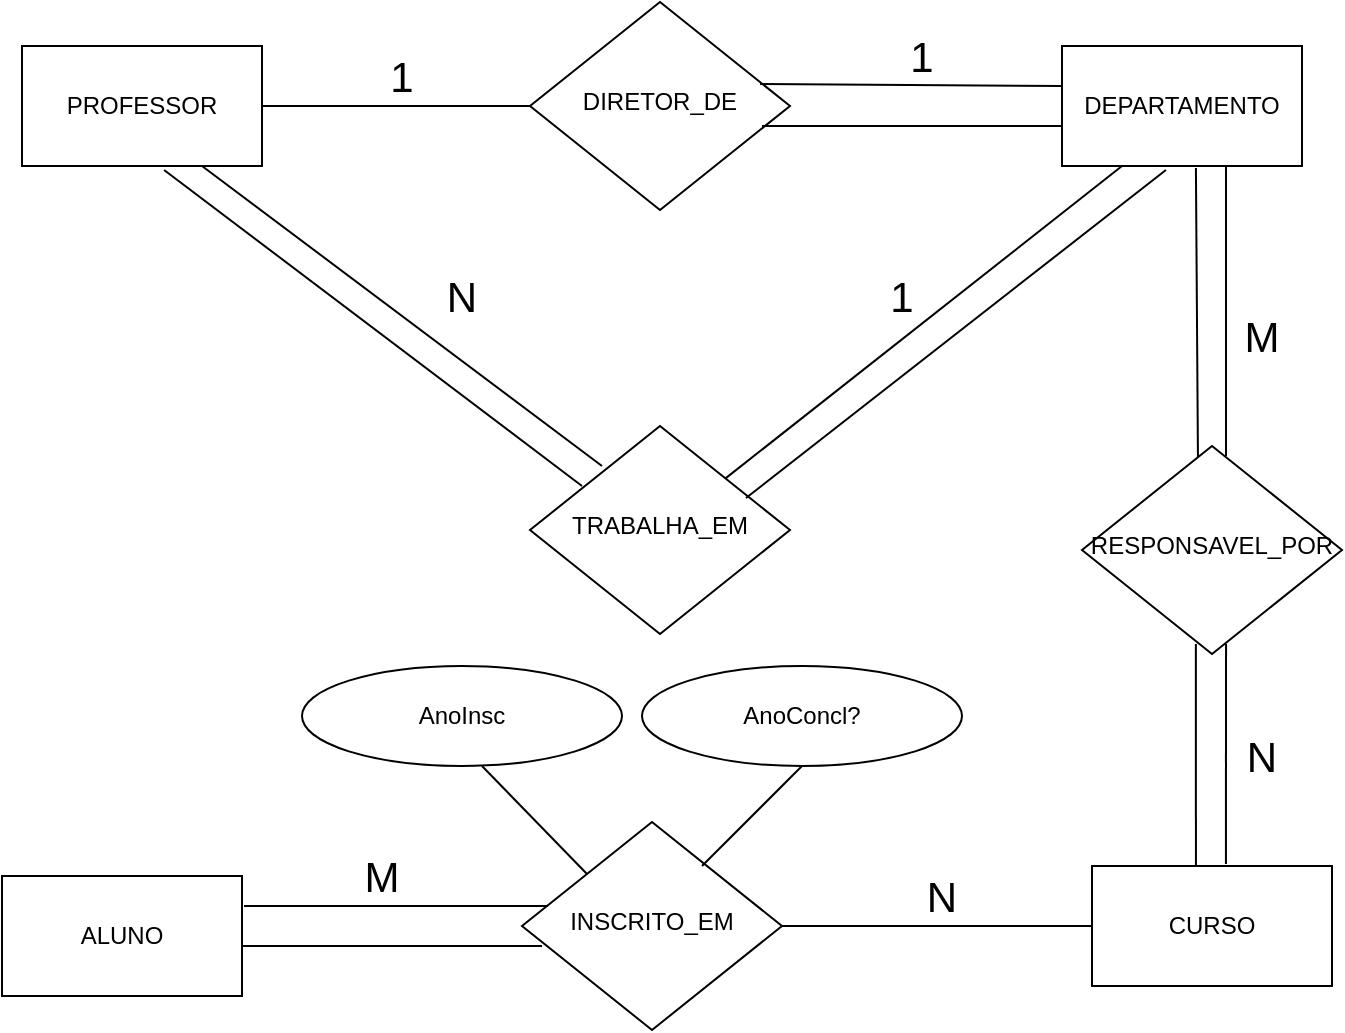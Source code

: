 <mxfile version="23.1.5" type="github">
  <diagram id="C5RBs43oDa-KdzZeNtuy" name="Page-1">
    <mxGraphModel dx="753" dy="702" grid="1" gridSize="10" guides="1" tooltips="1" connect="1" arrows="1" fold="1" page="1" pageScale="1" pageWidth="827" pageHeight="1169" math="0" shadow="0">
      <root>
        <mxCell id="WIyWlLk6GJQsqaUBKTNV-0" />
        <mxCell id="WIyWlLk6GJQsqaUBKTNV-1" parent="WIyWlLk6GJQsqaUBKTNV-0" />
        <mxCell id="WIyWlLk6GJQsqaUBKTNV-6" value="DIRETOR_DE" style="rhombus;whiteSpace=wrap;html=1;shadow=0;fontFamily=Helvetica;fontSize=12;align=center;strokeWidth=1;spacing=6;spacingTop=-4;" parent="WIyWlLk6GJQsqaUBKTNV-1" vertex="1">
          <mxGeometry x="284" y="88" width="130" height="104" as="geometry" />
        </mxCell>
        <mxCell id="Jw9CXN5vHV3eCuYHOw5m-0" value="PROFESSOR" style="rounded=0;whiteSpace=wrap;html=1;" vertex="1" parent="WIyWlLk6GJQsqaUBKTNV-1">
          <mxGeometry x="30" y="110" width="120" height="60" as="geometry" />
        </mxCell>
        <mxCell id="Jw9CXN5vHV3eCuYHOw5m-1" value="" style="endArrow=none;html=1;rounded=0;exitX=1;exitY=0.5;exitDx=0;exitDy=0;entryX=0;entryY=0.5;entryDx=0;entryDy=0;" edge="1" parent="WIyWlLk6GJQsqaUBKTNV-1" source="Jw9CXN5vHV3eCuYHOw5m-0" target="WIyWlLk6GJQsqaUBKTNV-6">
          <mxGeometry width="50" height="50" relative="1" as="geometry">
            <mxPoint x="200" y="190" as="sourcePoint" />
            <mxPoint x="250" y="140" as="targetPoint" />
          </mxGeometry>
        </mxCell>
        <mxCell id="Jw9CXN5vHV3eCuYHOw5m-2" value="" style="endArrow=none;html=1;rounded=0;exitX=0.885;exitY=0.394;exitDx=0;exitDy=0;exitPerimeter=0;" edge="1" parent="WIyWlLk6GJQsqaUBKTNV-1" source="WIyWlLk6GJQsqaUBKTNV-6">
          <mxGeometry width="50" height="50" relative="1" as="geometry">
            <mxPoint x="414" y="130" as="sourcePoint" />
            <mxPoint x="550" y="130" as="targetPoint" />
          </mxGeometry>
        </mxCell>
        <mxCell id="Jw9CXN5vHV3eCuYHOw5m-3" value="" style="endArrow=none;html=1;rounded=0;exitX=1;exitY=0.5;exitDx=0;exitDy=0;" edge="1" parent="WIyWlLk6GJQsqaUBKTNV-1">
          <mxGeometry width="50" height="50" relative="1" as="geometry">
            <mxPoint x="400" y="150" as="sourcePoint" />
            <mxPoint x="550" y="150" as="targetPoint" />
          </mxGeometry>
        </mxCell>
        <mxCell id="Jw9CXN5vHV3eCuYHOw5m-4" value="DEPARTAMENTO" style="rounded=0;whiteSpace=wrap;html=1;" vertex="1" parent="WIyWlLk6GJQsqaUBKTNV-1">
          <mxGeometry x="550" y="110" width="120" height="60" as="geometry" />
        </mxCell>
        <mxCell id="Jw9CXN5vHV3eCuYHOw5m-5" value="1" style="text;html=1;align=center;verticalAlign=middle;whiteSpace=wrap;rounded=0;fontSize=21;" vertex="1" parent="WIyWlLk6GJQsqaUBKTNV-1">
          <mxGeometry x="190" y="110" width="60" height="30" as="geometry" />
        </mxCell>
        <mxCell id="Jw9CXN5vHV3eCuYHOw5m-7" value="1" style="text;html=1;align=center;verticalAlign=middle;whiteSpace=wrap;rounded=0;fontSize=21;" vertex="1" parent="WIyWlLk6GJQsqaUBKTNV-1">
          <mxGeometry x="450" y="100" width="60" height="30" as="geometry" />
        </mxCell>
        <mxCell id="Jw9CXN5vHV3eCuYHOw5m-8" value="TRABALHA_EM" style="rhombus;whiteSpace=wrap;html=1;shadow=0;fontFamily=Helvetica;fontSize=12;align=center;strokeWidth=1;spacing=6;spacingTop=-4;" vertex="1" parent="WIyWlLk6GJQsqaUBKTNV-1">
          <mxGeometry x="284" y="300" width="130" height="104" as="geometry" />
        </mxCell>
        <mxCell id="Jw9CXN5vHV3eCuYHOw5m-9" value="" style="endArrow=none;html=1;rounded=0;entryX=0.25;entryY=1;entryDx=0;entryDy=0;" edge="1" parent="WIyWlLk6GJQsqaUBKTNV-1" source="Jw9CXN5vHV3eCuYHOw5m-8" target="Jw9CXN5vHV3eCuYHOw5m-4">
          <mxGeometry width="50" height="50" relative="1" as="geometry">
            <mxPoint x="390" y="260" as="sourcePoint" />
            <mxPoint x="541" y="261" as="targetPoint" />
          </mxGeometry>
        </mxCell>
        <mxCell id="Jw9CXN5vHV3eCuYHOw5m-10" value="" style="endArrow=none;html=1;rounded=0;entryX=0.433;entryY=1.033;entryDx=0;entryDy=0;entryPerimeter=0;" edge="1" parent="WIyWlLk6GJQsqaUBKTNV-1" target="Jw9CXN5vHV3eCuYHOw5m-4">
          <mxGeometry width="50" height="50" relative="1" as="geometry">
            <mxPoint x="392" y="336" as="sourcePoint" />
            <mxPoint x="590" y="180" as="targetPoint" />
          </mxGeometry>
        </mxCell>
        <mxCell id="Jw9CXN5vHV3eCuYHOw5m-11" value="1" style="text;html=1;align=center;verticalAlign=middle;whiteSpace=wrap;rounded=0;fontSize=21;" vertex="1" parent="WIyWlLk6GJQsqaUBKTNV-1">
          <mxGeometry x="440" y="220" width="60" height="30" as="geometry" />
        </mxCell>
        <mxCell id="Jw9CXN5vHV3eCuYHOw5m-12" value="" style="endArrow=none;html=1;rounded=0;entryX=0.75;entryY=1;entryDx=0;entryDy=0;exitX=0.277;exitY=0.192;exitDx=0;exitDy=0;exitPerimeter=0;" edge="1" parent="WIyWlLk6GJQsqaUBKTNV-1" source="Jw9CXN5vHV3eCuYHOw5m-8" target="Jw9CXN5vHV3eCuYHOw5m-0">
          <mxGeometry width="50" height="50" relative="1" as="geometry">
            <mxPoint x="110" y="313" as="sourcePoint" />
            <mxPoint x="308" y="157" as="targetPoint" />
          </mxGeometry>
        </mxCell>
        <mxCell id="Jw9CXN5vHV3eCuYHOw5m-13" value="" style="endArrow=none;html=1;rounded=0;entryX=0.592;entryY=1.033;entryDx=0;entryDy=0;exitX=0.277;exitY=0.192;exitDx=0;exitDy=0;exitPerimeter=0;entryPerimeter=0;" edge="1" parent="WIyWlLk6GJQsqaUBKTNV-1" target="Jw9CXN5vHV3eCuYHOw5m-0">
          <mxGeometry width="50" height="50" relative="1" as="geometry">
            <mxPoint x="310" y="330" as="sourcePoint" />
            <mxPoint x="110" y="180" as="targetPoint" />
          </mxGeometry>
        </mxCell>
        <mxCell id="Jw9CXN5vHV3eCuYHOw5m-14" value="N" style="text;html=1;align=center;verticalAlign=middle;whiteSpace=wrap;rounded=0;fontSize=21;" vertex="1" parent="WIyWlLk6GJQsqaUBKTNV-1">
          <mxGeometry x="220" y="220" width="60" height="30" as="geometry" />
        </mxCell>
        <mxCell id="Jw9CXN5vHV3eCuYHOw5m-15" value="" style="endArrow=none;html=1;rounded=0;entryX=0.558;entryY=1.017;entryDx=0;entryDy=0;entryPerimeter=0;exitX=0.446;exitY=0.067;exitDx=0;exitDy=0;exitPerimeter=0;" edge="1" parent="WIyWlLk6GJQsqaUBKTNV-1" source="Jw9CXN5vHV3eCuYHOw5m-16" target="Jw9CXN5vHV3eCuYHOw5m-4">
          <mxGeometry width="50" height="50" relative="1" as="geometry">
            <mxPoint x="617" y="300" as="sourcePoint" />
            <mxPoint x="650" y="192" as="targetPoint" />
          </mxGeometry>
        </mxCell>
        <mxCell id="Jw9CXN5vHV3eCuYHOw5m-16" value="RESPONSAVEL_POR" style="rhombus;whiteSpace=wrap;html=1;shadow=0;fontFamily=Helvetica;fontSize=12;align=center;strokeWidth=1;spacing=6;spacingTop=-4;" vertex="1" parent="WIyWlLk6GJQsqaUBKTNV-1">
          <mxGeometry x="560" y="310" width="130" height="104" as="geometry" />
        </mxCell>
        <mxCell id="Jw9CXN5vHV3eCuYHOw5m-17" value="" style="endArrow=none;html=1;rounded=0;entryX=0.558;entryY=1.017;entryDx=0;entryDy=0;entryPerimeter=0;exitX=0.554;exitY=0.048;exitDx=0;exitDy=0;exitPerimeter=0;" edge="1" parent="WIyWlLk6GJQsqaUBKTNV-1" source="Jw9CXN5vHV3eCuYHOw5m-16">
          <mxGeometry width="50" height="50" relative="1" as="geometry">
            <mxPoint x="630" y="315" as="sourcePoint" />
            <mxPoint x="632" y="170" as="targetPoint" />
          </mxGeometry>
        </mxCell>
        <mxCell id="Jw9CXN5vHV3eCuYHOw5m-18" value="M" style="text;html=1;align=center;verticalAlign=middle;whiteSpace=wrap;rounded=0;fontSize=21;" vertex="1" parent="WIyWlLk6GJQsqaUBKTNV-1">
          <mxGeometry x="620" y="240" width="60" height="30" as="geometry" />
        </mxCell>
        <mxCell id="Jw9CXN5vHV3eCuYHOw5m-20" value="" style="endArrow=none;html=1;rounded=0;entryX=0.554;entryY=0.952;entryDx=0;entryDy=0;entryPerimeter=0;exitX=0.558;exitY=-0.017;exitDx=0;exitDy=0;exitPerimeter=0;" edge="1" parent="WIyWlLk6GJQsqaUBKTNV-1" source="Jw9CXN5vHV3eCuYHOw5m-22" target="Jw9CXN5vHV3eCuYHOw5m-16">
          <mxGeometry width="50" height="50" relative="1" as="geometry">
            <mxPoint x="632" y="510" as="sourcePoint" />
            <mxPoint x="630" y="430" as="targetPoint" />
          </mxGeometry>
        </mxCell>
        <mxCell id="Jw9CXN5vHV3eCuYHOw5m-21" value="" style="endArrow=none;html=1;rounded=0;entryX=0.438;entryY=0.952;entryDx=0;entryDy=0;entryPerimeter=0;exitX=0.433;exitY=0.017;exitDx=0;exitDy=0;exitPerimeter=0;" edge="1" parent="WIyWlLk6GJQsqaUBKTNV-1" source="Jw9CXN5vHV3eCuYHOw5m-22" target="Jw9CXN5vHV3eCuYHOw5m-16">
          <mxGeometry width="50" height="50" relative="1" as="geometry">
            <mxPoint x="617" y="510" as="sourcePoint" />
            <mxPoint x="619" y="420" as="targetPoint" />
          </mxGeometry>
        </mxCell>
        <mxCell id="Jw9CXN5vHV3eCuYHOw5m-22" value="CURSO" style="rounded=0;whiteSpace=wrap;html=1;" vertex="1" parent="WIyWlLk6GJQsqaUBKTNV-1">
          <mxGeometry x="565" y="520" width="120" height="60" as="geometry" />
        </mxCell>
        <mxCell id="Jw9CXN5vHV3eCuYHOw5m-24" value="INSCRITO_EM" style="rhombus;whiteSpace=wrap;html=1;shadow=0;fontFamily=Helvetica;fontSize=12;align=center;strokeWidth=1;spacing=6;spacingTop=-4;" vertex="1" parent="WIyWlLk6GJQsqaUBKTNV-1">
          <mxGeometry x="280" y="498" width="130" height="104" as="geometry" />
        </mxCell>
        <mxCell id="Jw9CXN5vHV3eCuYHOw5m-26" value="" style="endArrow=none;html=1;rounded=0;exitX=1;exitY=0.5;exitDx=0;exitDy=0;entryX=0;entryY=0.5;entryDx=0;entryDy=0;" edge="1" parent="WIyWlLk6GJQsqaUBKTNV-1" source="Jw9CXN5vHV3eCuYHOw5m-24" target="Jw9CXN5vHV3eCuYHOw5m-22">
          <mxGeometry width="50" height="50" relative="1" as="geometry">
            <mxPoint x="413" y="550" as="sourcePoint" />
            <mxPoint x="560" y="550" as="targetPoint" />
          </mxGeometry>
        </mxCell>
        <mxCell id="Jw9CXN5vHV3eCuYHOw5m-27" value="" style="endArrow=none;html=1;rounded=0;" edge="1" parent="WIyWlLk6GJQsqaUBKTNV-1">
          <mxGeometry width="50" height="50" relative="1" as="geometry">
            <mxPoint x="370" y="520" as="sourcePoint" />
            <mxPoint x="420" y="470" as="targetPoint" />
          </mxGeometry>
        </mxCell>
        <mxCell id="Jw9CXN5vHV3eCuYHOw5m-28" value="AnoConcl?" style="ellipse;whiteSpace=wrap;html=1;" vertex="1" parent="WIyWlLk6GJQsqaUBKTNV-1">
          <mxGeometry x="340" y="420" width="160" height="50" as="geometry" />
        </mxCell>
        <mxCell id="Jw9CXN5vHV3eCuYHOw5m-29" value="" style="endArrow=none;html=1;rounded=0;exitX=0;exitY=0;exitDx=0;exitDy=0;" edge="1" parent="WIyWlLk6GJQsqaUBKTNV-1" source="Jw9CXN5vHV3eCuYHOw5m-24">
          <mxGeometry width="50" height="50" relative="1" as="geometry">
            <mxPoint x="300" y="530" as="sourcePoint" />
            <mxPoint x="260" y="470" as="targetPoint" />
          </mxGeometry>
        </mxCell>
        <mxCell id="Jw9CXN5vHV3eCuYHOw5m-30" value="AnoInsc" style="ellipse;whiteSpace=wrap;html=1;" vertex="1" parent="WIyWlLk6GJQsqaUBKTNV-1">
          <mxGeometry x="170" y="420" width="160" height="50" as="geometry" />
        </mxCell>
        <mxCell id="Jw9CXN5vHV3eCuYHOw5m-31" value="" style="endArrow=none;html=1;rounded=0;entryX=0.1;entryY=0.404;entryDx=0;entryDy=0;entryPerimeter=0;" edge="1" parent="WIyWlLk6GJQsqaUBKTNV-1" target="Jw9CXN5vHV3eCuYHOw5m-24">
          <mxGeometry width="50" height="50" relative="1" as="geometry">
            <mxPoint x="141" y="540" as="sourcePoint" />
            <mxPoint x="284" y="540.016" as="targetPoint" />
          </mxGeometry>
        </mxCell>
        <mxCell id="Jw9CXN5vHV3eCuYHOw5m-32" value="" style="endArrow=none;html=1;rounded=0;entryX=0.077;entryY=0.596;entryDx=0;entryDy=0;entryPerimeter=0;" edge="1" parent="WIyWlLk6GJQsqaUBKTNV-1" target="Jw9CXN5vHV3eCuYHOw5m-24">
          <mxGeometry width="50" height="50" relative="1" as="geometry">
            <mxPoint x="140" y="560" as="sourcePoint" />
            <mxPoint x="240" y="570" as="targetPoint" />
          </mxGeometry>
        </mxCell>
        <mxCell id="Jw9CXN5vHV3eCuYHOw5m-34" value="ALUNO" style="rounded=0;whiteSpace=wrap;html=1;" vertex="1" parent="WIyWlLk6GJQsqaUBKTNV-1">
          <mxGeometry x="20" y="525" width="120" height="60" as="geometry" />
        </mxCell>
        <mxCell id="Jw9CXN5vHV3eCuYHOw5m-35" value="N" style="text;html=1;align=center;verticalAlign=middle;whiteSpace=wrap;rounded=0;fontSize=21;" vertex="1" parent="WIyWlLk6GJQsqaUBKTNV-1">
          <mxGeometry x="460" y="520" width="60" height="30" as="geometry" />
        </mxCell>
        <mxCell id="Jw9CXN5vHV3eCuYHOw5m-36" value="N" style="text;html=1;align=center;verticalAlign=middle;whiteSpace=wrap;rounded=0;fontSize=21;" vertex="1" parent="WIyWlLk6GJQsqaUBKTNV-1">
          <mxGeometry x="620" y="450" width="60" height="30" as="geometry" />
        </mxCell>
        <mxCell id="Jw9CXN5vHV3eCuYHOw5m-37" value="M" style="text;html=1;align=center;verticalAlign=middle;whiteSpace=wrap;rounded=0;fontSize=21;" vertex="1" parent="WIyWlLk6GJQsqaUBKTNV-1">
          <mxGeometry x="180" y="510" width="60" height="30" as="geometry" />
        </mxCell>
      </root>
    </mxGraphModel>
  </diagram>
</mxfile>
